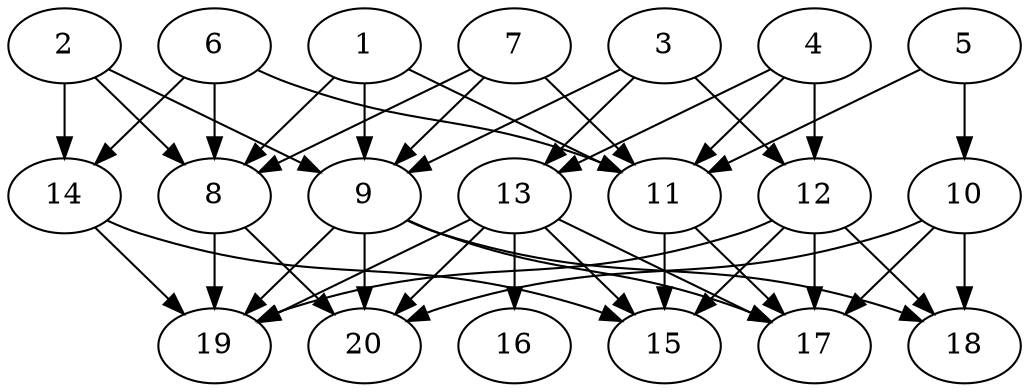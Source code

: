 // DAG automatically generated by daggen at Thu Oct  3 13:58:43 2019
// ./daggen --dot -n 20 --ccr 0.3 --fat 0.7 --regular 0.9 --density 0.6 --mindata 5242880 --maxdata 52428800 
digraph G {
  1 [size="92388693", alpha="0.06", expect_size="27716608"] 
  1 -> 8 [size ="27716608"]
  1 -> 9 [size ="27716608"]
  1 -> 11 [size ="27716608"]
  2 [size="132447573", alpha="0.04", expect_size="39734272"] 
  2 -> 8 [size ="39734272"]
  2 -> 9 [size ="39734272"]
  2 -> 14 [size ="39734272"]
  3 [size="172820480", alpha="0.16", expect_size="51846144"] 
  3 -> 9 [size ="51846144"]
  3 -> 12 [size ="51846144"]
  3 -> 13 [size ="51846144"]
  4 [size="21964800", alpha="0.04", expect_size="6589440"] 
  4 -> 11 [size ="6589440"]
  4 -> 12 [size ="6589440"]
  4 -> 13 [size ="6589440"]
  5 [size="20387840", alpha="0.10", expect_size="6116352"] 
  5 -> 10 [size ="6116352"]
  5 -> 11 [size ="6116352"]
  6 [size="139926187", alpha="0.03", expect_size="41977856"] 
  6 -> 8 [size ="41977856"]
  6 -> 11 [size ="41977856"]
  6 -> 14 [size ="41977856"]
  7 [size="19657387", alpha="0.06", expect_size="5897216"] 
  7 -> 8 [size ="5897216"]
  7 -> 9 [size ="5897216"]
  7 -> 11 [size ="5897216"]
  8 [size="156463787", alpha="0.15", expect_size="46939136"] 
  8 -> 19 [size ="46939136"]
  8 -> 20 [size ="46939136"]
  9 [size="70451200", alpha="0.07", expect_size="21135360"] 
  9 -> 17 [size ="21135360"]
  9 -> 18 [size ="21135360"]
  9 -> 19 [size ="21135360"]
  9 -> 20 [size ="21135360"]
  10 [size="97187840", alpha="0.07", expect_size="29156352"] 
  10 -> 17 [size ="29156352"]
  10 -> 18 [size ="29156352"]
  10 -> 20 [size ="29156352"]
  11 [size="52462933", alpha="0.02", expect_size="15738880"] 
  11 -> 15 [size ="15738880"]
  11 -> 17 [size ="15738880"]
  12 [size="99710293", alpha="0.02", expect_size="29913088"] 
  12 -> 15 [size ="29913088"]
  12 -> 17 [size ="29913088"]
  12 -> 18 [size ="29913088"]
  12 -> 19 [size ="29913088"]
  13 [size="130146987", alpha="0.09", expect_size="39044096"] 
  13 -> 15 [size ="39044096"]
  13 -> 16 [size ="39044096"]
  13 -> 17 [size ="39044096"]
  13 -> 19 [size ="39044096"]
  13 -> 20 [size ="39044096"]
  14 [size="98133333", alpha="0.11", expect_size="29440000"] 
  14 -> 15 [size ="29440000"]
  14 -> 19 [size ="29440000"]
  15 [size="133027840", alpha="0.17", expect_size="39908352"] 
  16 [size="51118080", alpha="0.14", expect_size="15335424"] 
  17 [size="72130560", alpha="0.07", expect_size="21639168"] 
  18 [size="118084267", alpha="0.01", expect_size="35425280"] 
  19 [size="81981440", alpha="0.09", expect_size="24594432"] 
  20 [size="133990400", alpha="0.07", expect_size="40197120"] 
}
